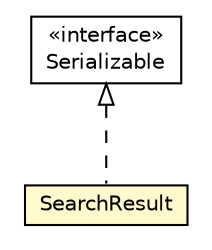 #!/usr/local/bin/dot
#
# Class diagram 
# Generated by UMLGraph version R5_6-24-gf6e263 (http://www.umlgraph.org/)
#

digraph G {
	edge [fontname="Helvetica",fontsize=10,labelfontname="Helvetica",labelfontsize=10];
	node [fontname="Helvetica",fontsize=10,shape=plaintext];
	nodesep=0.25;
	ranksep=0.5;
	// net.trajano.doxdb.SearchResult
	c1782 [label=<<table title="net.trajano.doxdb.SearchResult" border="0" cellborder="1" cellspacing="0" cellpadding="2" port="p" bgcolor="lemonChiffon" href="./SearchResult.html">
		<tr><td><table border="0" cellspacing="0" cellpadding="1">
<tr><td align="center" balign="center"> SearchResult </td></tr>
		</table></td></tr>
		</table>>, URL="./SearchResult.html", fontname="Helvetica", fontcolor="black", fontsize=10.0];
	//net.trajano.doxdb.SearchResult implements java.io.Serializable
	c1815:p -> c1782:p [dir=back,arrowtail=empty,style=dashed];
	// java.io.Serializable
	c1815 [label=<<table title="java.io.Serializable" border="0" cellborder="1" cellspacing="0" cellpadding="2" port="p" href="http://java.sun.com/j2se/1.4.2/docs/api/java/io/Serializable.html">
		<tr><td><table border="0" cellspacing="0" cellpadding="1">
<tr><td align="center" balign="center"> &#171;interface&#187; </td></tr>
<tr><td align="center" balign="center"> Serializable </td></tr>
		</table></td></tr>
		</table>>, URL="http://java.sun.com/j2se/1.4.2/docs/api/java/io/Serializable.html", fontname="Helvetica", fontcolor="black", fontsize=10.0];
}

